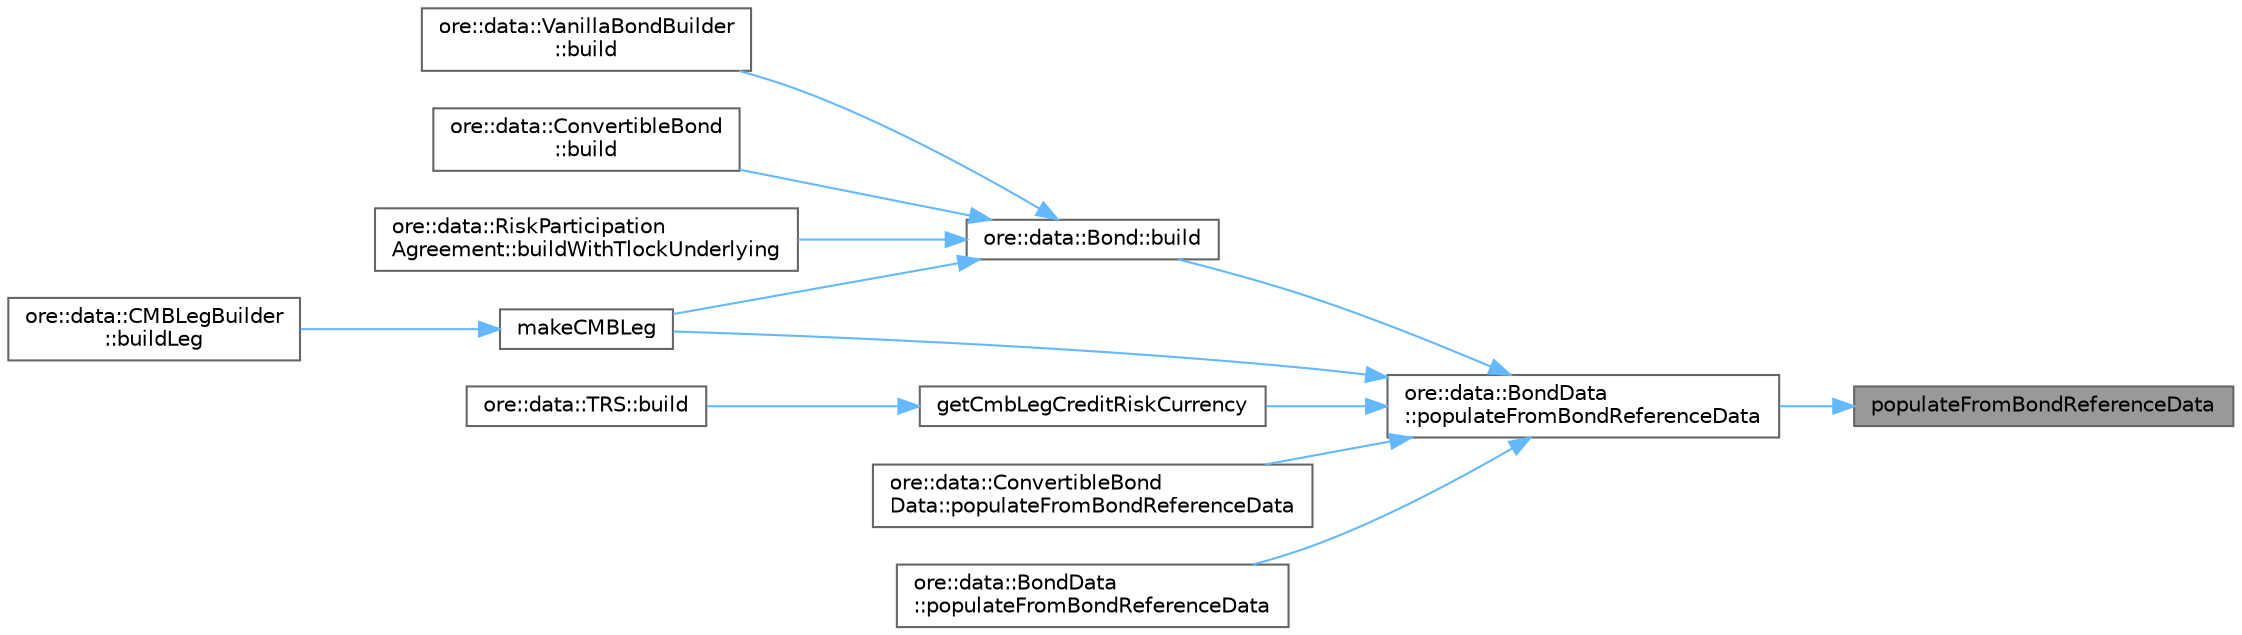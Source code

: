 digraph "populateFromBondReferenceData"
{
 // INTERACTIVE_SVG=YES
 // LATEX_PDF_SIZE
  bgcolor="transparent";
  edge [fontname=Helvetica,fontsize=10,labelfontname=Helvetica,labelfontsize=10];
  node [fontname=Helvetica,fontsize=10,shape=box,height=0.2,width=0.4];
  rankdir="RL";
  Node1 [label="populateFromBondReferenceData",height=0.2,width=0.4,color="gray40", fillcolor="grey60", style="filled", fontcolor="black",tooltip="Populate bond data from name and ReferenceDataManager."];
  Node1 -> Node2 [dir="back",color="steelblue1",style="solid"];
  Node2 [label="ore::data::BondData\l::populateFromBondReferenceData",height=0.2,width=0.4,color="grey40", fillcolor="white", style="filled",URL="$classore_1_1data_1_1_bond_data.html#a7a2dc8eb72e468938aca98abc932ef36",tooltip="populate data from reference datum and check data for completeness"];
  Node2 -> Node3 [dir="back",color="steelblue1",style="solid"];
  Node3 [label="ore::data::Bond::build",height=0.2,width=0.4,color="grey40", fillcolor="white", style="filled",URL="$classore_1_1data_1_1_bond.html#a9c636e31b77522b708a0b20e376209aa",tooltip="Trade interface."];
  Node3 -> Node4 [dir="back",color="steelblue1",style="solid"];
  Node4 [label="ore::data::VanillaBondBuilder\l::build",height=0.2,width=0.4,color="grey40", fillcolor="white", style="filled",URL="$structore_1_1data_1_1_vanilla_bond_builder.html#a52b6c7548b369069c4f81d608eaaeb50",tooltip=" "];
  Node3 -> Node5 [dir="back",color="steelblue1",style="solid"];
  Node5 [label="ore::data::ConvertibleBond\l::build",height=0.2,width=0.4,color="grey40", fillcolor="white", style="filled",URL="$classore_1_1data_1_1_convertible_bond.html#ac998e259f78b98d10df4f18f6d3c9a9a",tooltip=" "];
  Node3 -> Node6 [dir="back",color="steelblue1",style="solid"];
  Node6 [label="ore::data::RiskParticipation\lAgreement::buildWithTlockUnderlying",height=0.2,width=0.4,color="grey40", fillcolor="white", style="filled",URL="$classore_1_1data_1_1_risk_participation_agreement.html#a63e1d71f3769cbb8a6b4d967e986da4c",tooltip=" "];
  Node3 -> Node7 [dir="back",color="steelblue1",style="solid"];
  Node7 [label="makeCMBLeg",height=0.2,width=0.4,color="grey40", fillcolor="white", style="filled",URL="$namespaceore_1_1data.html#a4fd03abe994005fe9e8c7e2c6119cc5b",tooltip=" "];
  Node7 -> Node8 [dir="back",color="steelblue1",style="solid"];
  Node8 [label="ore::data::CMBLegBuilder\l::buildLeg",height=0.2,width=0.4,color="grey40", fillcolor="white", style="filled",URL="$classore_1_1data_1_1_c_m_b_leg_builder.html#a2db8847a3f7eba0c3ab0378e263d10e7",tooltip=" "];
  Node2 -> Node9 [dir="back",color="steelblue1",style="solid"];
  Node9 [label="getCmbLegCreditRiskCurrency",height=0.2,width=0.4,color="grey40", fillcolor="white", style="filled",URL="$namespaceore_1_1data.html#a11f9cbc88a4b5ff0f1bc31880922910b",tooltip=" "];
  Node9 -> Node10 [dir="back",color="steelblue1",style="solid"];
  Node10 [label="ore::data::TRS::build",height=0.2,width=0.4,color="grey40", fillcolor="white", style="filled",URL="$classore_1_1data_1_1_t_r_s.html#a9c636e31b77522b708a0b20e376209aa",tooltip=" "];
  Node2 -> Node7 [dir="back",color="steelblue1",style="solid"];
  Node2 -> Node11 [dir="back",color="steelblue1",style="solid"];
  Node11 [label="ore::data::ConvertibleBond\lData::populateFromBondReferenceData",height=0.2,width=0.4,color="grey40", fillcolor="white", style="filled",URL="$classore_1_1data_1_1_convertible_bond_data.html#a3785dbdd1cfb8c0c51226d6bd999e804",tooltip=" "];
  Node2 -> Node12 [dir="back",color="steelblue1",style="solid"];
  Node12 [label="ore::data::BondData\l::populateFromBondReferenceData",height=0.2,width=0.4,color="grey40", fillcolor="white", style="filled",URL="$classore_1_1data_1_1_bond_data.html#a9b2d48409ccc3c32b0843bc55336e4d7",tooltip="look up reference datum in ref data manager and populate, check data for completeness"];
}
